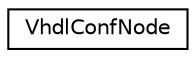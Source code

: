 digraph "类继承关系图"
{
 // INTERACTIVE_SVG=YES
 // LATEX_PDF_SIZE
  edge [fontname="Helvetica",fontsize="10",labelfontname="Helvetica",labelfontsize="10"];
  node [fontname="Helvetica",fontsize="10",shape=record];
  rankdir="LR";
  Node0 [label="VhdlConfNode",height=0.2,width=0.4,color="black", fillcolor="white", style="filled",URL="$de/d3c/struct_vhdl_conf_node.html",tooltip=" "];
}
